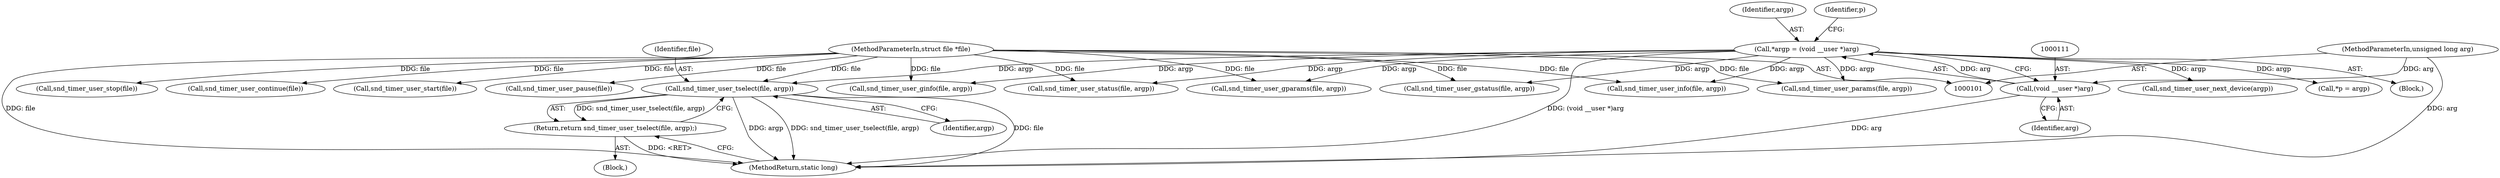 digraph "0_linux_af368027a49a751d6ff4ee9e3f9961f35bb4fede@pointer" {
"1000182" [label="(Call,snd_timer_user_tselect(file, argp))"];
"1000102" [label="(MethodParameterIn,struct file *file)"];
"1000108" [label="(Call,*argp = (void __user *)arg)"];
"1000110" [label="(Call,(void __user *)arg)"];
"1000104" [label="(MethodParameterIn,unsigned long arg)"];
"1000181" [label="(Return,return snd_timer_user_tselect(file, argp);)"];
"1000197" [label="(Call,snd_timer_user_status(file, argp))"];
"1000104" [label="(MethodParameterIn,unsigned long arg)"];
"1000183" [label="(Identifier,file)"];
"1000203" [label="(Call,snd_timer_user_start(file))"];
"1000182" [label="(Call,snd_timer_user_tselect(file, argp))"];
"1000223" [label="(MethodReturn,static long)"];
"1000218" [label="(Call,snd_timer_user_pause(file))"];
"1000177" [label="(Call,snd_timer_user_gstatus(file, argp))"];
"1000136" [label="(Call,snd_timer_user_next_device(argp))"];
"1000114" [label="(Call,*p = argp)"];
"1000112" [label="(Identifier,arg)"];
"1000181" [label="(Return,return snd_timer_user_tselect(file, argp);)"];
"1000167" [label="(Call,snd_timer_user_ginfo(file, argp))"];
"1000110" [label="(Call,(void __user *)arg)"];
"1000187" [label="(Call,snd_timer_user_info(file, argp))"];
"1000109" [label="(Identifier,argp)"];
"1000124" [label="(Block,)"];
"1000192" [label="(Call,snd_timer_user_params(file, argp))"];
"1000184" [label="(Identifier,argp)"];
"1000108" [label="(Call,*argp = (void __user *)arg)"];
"1000115" [label="(Identifier,p)"];
"1000208" [label="(Call,snd_timer_user_stop(file))"];
"1000102" [label="(MethodParameterIn,struct file *file)"];
"1000213" [label="(Call,snd_timer_user_continue(file))"];
"1000172" [label="(Call,snd_timer_user_gparams(file, argp))"];
"1000105" [label="(Block,)"];
"1000182" -> "1000181"  [label="AST: "];
"1000182" -> "1000184"  [label="CFG: "];
"1000183" -> "1000182"  [label="AST: "];
"1000184" -> "1000182"  [label="AST: "];
"1000181" -> "1000182"  [label="CFG: "];
"1000182" -> "1000223"  [label="DDG: argp"];
"1000182" -> "1000223"  [label="DDG: snd_timer_user_tselect(file, argp)"];
"1000182" -> "1000223"  [label="DDG: file"];
"1000182" -> "1000181"  [label="DDG: snd_timer_user_tselect(file, argp)"];
"1000102" -> "1000182"  [label="DDG: file"];
"1000108" -> "1000182"  [label="DDG: argp"];
"1000102" -> "1000101"  [label="AST: "];
"1000102" -> "1000223"  [label="DDG: file"];
"1000102" -> "1000167"  [label="DDG: file"];
"1000102" -> "1000172"  [label="DDG: file"];
"1000102" -> "1000177"  [label="DDG: file"];
"1000102" -> "1000187"  [label="DDG: file"];
"1000102" -> "1000192"  [label="DDG: file"];
"1000102" -> "1000197"  [label="DDG: file"];
"1000102" -> "1000203"  [label="DDG: file"];
"1000102" -> "1000208"  [label="DDG: file"];
"1000102" -> "1000213"  [label="DDG: file"];
"1000102" -> "1000218"  [label="DDG: file"];
"1000108" -> "1000105"  [label="AST: "];
"1000108" -> "1000110"  [label="CFG: "];
"1000109" -> "1000108"  [label="AST: "];
"1000110" -> "1000108"  [label="AST: "];
"1000115" -> "1000108"  [label="CFG: "];
"1000108" -> "1000223"  [label="DDG: (void __user *)arg"];
"1000110" -> "1000108"  [label="DDG: arg"];
"1000108" -> "1000114"  [label="DDG: argp"];
"1000108" -> "1000136"  [label="DDG: argp"];
"1000108" -> "1000167"  [label="DDG: argp"];
"1000108" -> "1000172"  [label="DDG: argp"];
"1000108" -> "1000177"  [label="DDG: argp"];
"1000108" -> "1000187"  [label="DDG: argp"];
"1000108" -> "1000192"  [label="DDG: argp"];
"1000108" -> "1000197"  [label="DDG: argp"];
"1000110" -> "1000112"  [label="CFG: "];
"1000111" -> "1000110"  [label="AST: "];
"1000112" -> "1000110"  [label="AST: "];
"1000110" -> "1000223"  [label="DDG: arg"];
"1000104" -> "1000110"  [label="DDG: arg"];
"1000104" -> "1000101"  [label="AST: "];
"1000104" -> "1000223"  [label="DDG: arg"];
"1000181" -> "1000124"  [label="AST: "];
"1000223" -> "1000181"  [label="CFG: "];
"1000181" -> "1000223"  [label="DDG: <RET>"];
}
